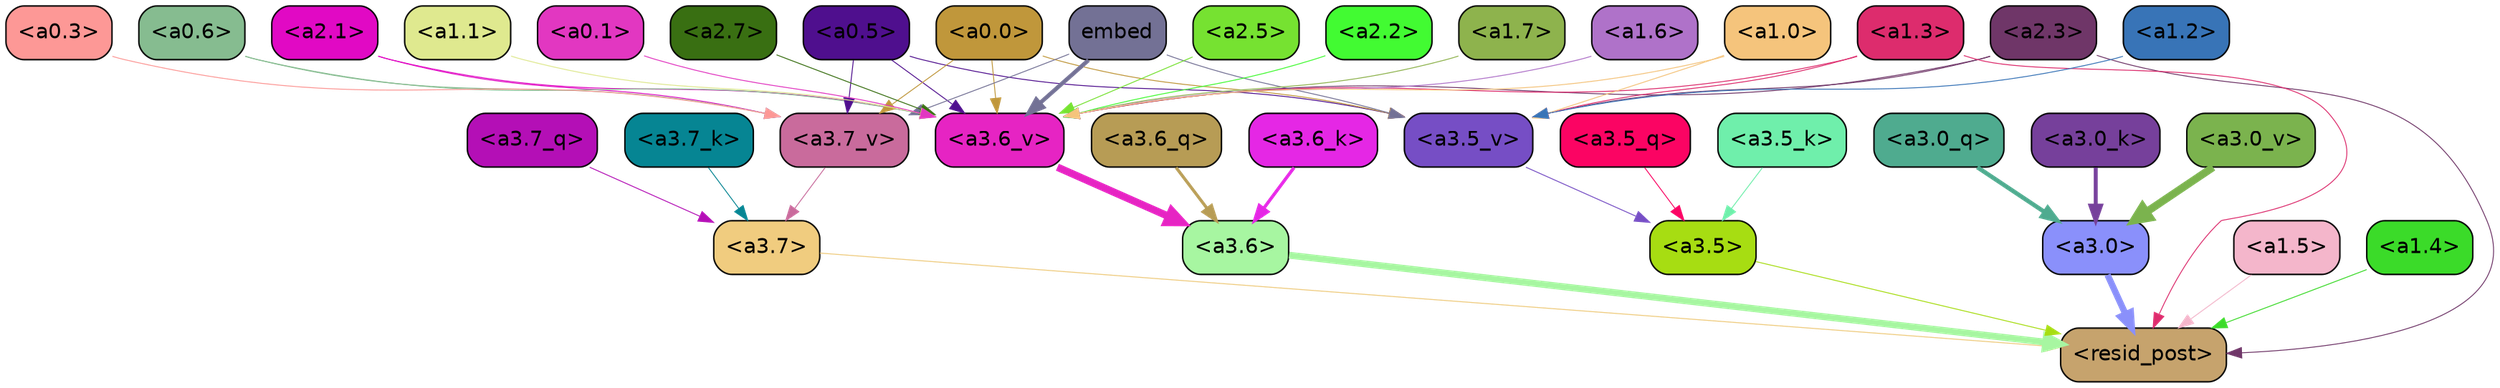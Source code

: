 strict digraph "" {
	graph [bgcolor=transparent,
		layout=dot,
		overlap=false,
		splines=true
	];
	"<a3.7>"	[color=black,
		fillcolor="#f0cc7f",
		fontname=Helvetica,
		shape=box,
		style="filled, rounded"];
	"<resid_post>"	[color=black,
		fillcolor="#c6a36d",
		fontname=Helvetica,
		shape=box,
		style="filled, rounded"];
	"<a3.7>" -> "<resid_post>"	[color="#f0cc7f",
		penwidth=0.6239100098609924];
	"<a3.6>"	[color=black,
		fillcolor="#a7f6a1",
		fontname=Helvetica,
		shape=box,
		style="filled, rounded"];
	"<a3.6>" -> "<resid_post>"	[color="#a7f6a1",
		penwidth=4.569062113761902];
	"<a3.5>"	[color=black,
		fillcolor="#a7dd12",
		fontname=Helvetica,
		shape=box,
		style="filled, rounded"];
	"<a3.5>" -> "<resid_post>"	[color="#a7dd12",
		penwidth=0.6];
	"<a3.0>"	[color=black,
		fillcolor="#8a90fb",
		fontname=Helvetica,
		shape=box,
		style="filled, rounded"];
	"<a3.0>" -> "<resid_post>"	[color="#8a90fb",
		penwidth=4.283544182777405];
	"<a2.3>"	[color=black,
		fillcolor="#6f3668",
		fontname=Helvetica,
		shape=box,
		style="filled, rounded"];
	"<a2.3>" -> "<resid_post>"	[color="#6f3668",
		penwidth=0.6];
	"<a3.6_v>"	[color=black,
		fillcolor="#e624c3",
		fontname=Helvetica,
		shape=box,
		style="filled, rounded"];
	"<a2.3>" -> "<a3.6_v>"	[color="#6f3668",
		penwidth=0.6];
	"<a3.5_v>"	[color=black,
		fillcolor="#764ec5",
		fontname=Helvetica,
		shape=box,
		style="filled, rounded"];
	"<a2.3>" -> "<a3.5_v>"	[color="#6f3668",
		penwidth=0.6];
	"<a1.5>"	[color=black,
		fillcolor="#f4b6cb",
		fontname=Helvetica,
		shape=box,
		style="filled, rounded"];
	"<a1.5>" -> "<resid_post>"	[color="#f4b6cb",
		penwidth=0.6];
	"<a1.4>"	[color=black,
		fillcolor="#3bdb29",
		fontname=Helvetica,
		shape=box,
		style="filled, rounded"];
	"<a1.4>" -> "<resid_post>"	[color="#3bdb29",
		penwidth=0.6];
	"<a1.3>"	[color=black,
		fillcolor="#dd2c6d",
		fontname=Helvetica,
		shape=box,
		style="filled, rounded"];
	"<a1.3>" -> "<resid_post>"	[color="#dd2c6d",
		penwidth=0.6];
	"<a1.3>" -> "<a3.6_v>"	[color="#dd2c6d",
		penwidth=0.6];
	"<a1.3>" -> "<a3.5_v>"	[color="#dd2c6d",
		penwidth=0.6];
	"<a3.7_q>"	[color=black,
		fillcolor="#b40fb6",
		fontname=Helvetica,
		shape=box,
		style="filled, rounded"];
	"<a3.7_q>" -> "<a3.7>"	[color="#b40fb6",
		penwidth=0.6];
	"<a3.6_q>"	[color=black,
		fillcolor="#b79c55",
		fontname=Helvetica,
		shape=box,
		style="filled, rounded"];
	"<a3.6_q>" -> "<a3.6>"	[color="#b79c55",
		penwidth=2.0344843566417694];
	"<a3.5_q>"	[color=black,
		fillcolor="#fb0463",
		fontname=Helvetica,
		shape=box,
		style="filled, rounded"];
	"<a3.5_q>" -> "<a3.5>"	[color="#fb0463",
		penwidth=0.6];
	"<a3.0_q>"	[color=black,
		fillcolor="#4fab8f",
		fontname=Helvetica,
		shape=box,
		style="filled, rounded"];
	"<a3.0_q>" -> "<a3.0>"	[color="#4fab8f",
		penwidth=2.863015294075012];
	"<a3.7_k>"	[color=black,
		fillcolor="#068593",
		fontname=Helvetica,
		shape=box,
		style="filled, rounded"];
	"<a3.7_k>" -> "<a3.7>"	[color="#068593",
		penwidth=0.6];
	"<a3.6_k>"	[color=black,
		fillcolor="#e527e5",
		fontname=Helvetica,
		shape=box,
		style="filled, rounded"];
	"<a3.6_k>" -> "<a3.6>"	[color="#e527e5",
		penwidth=2.1770318150520325];
	"<a3.5_k>"	[color=black,
		fillcolor="#6fefab",
		fontname=Helvetica,
		shape=box,
		style="filled, rounded"];
	"<a3.5_k>" -> "<a3.5>"	[color="#6fefab",
		penwidth=0.6];
	"<a3.0_k>"	[color=black,
		fillcolor="#76409b",
		fontname=Helvetica,
		shape=box,
		style="filled, rounded"];
	"<a3.0_k>" -> "<a3.0>"	[color="#76409b",
		penwidth=2.6323853135108948];
	"<a3.7_v>"	[color=black,
		fillcolor="#c96b9c",
		fontname=Helvetica,
		shape=box,
		style="filled, rounded"];
	"<a3.7_v>" -> "<a3.7>"	[color="#c96b9c",
		penwidth=0.6];
	"<a3.6_v>" -> "<a3.6>"	[color="#e624c3",
		penwidth=4.972373723983765];
	"<a3.5_v>" -> "<a3.5>"	[color="#764ec5",
		penwidth=0.6];
	"<a3.0_v>"	[color=black,
		fillcolor="#7bb34e",
		fontname=Helvetica,
		shape=box,
		style="filled, rounded"];
	"<a3.0_v>" -> "<a3.0>"	[color="#7bb34e",
		penwidth=5.1638524532318115];
	"<a2.1>"	[color=black,
		fillcolor="#e109c4",
		fontname=Helvetica,
		shape=box,
		style="filled, rounded"];
	"<a2.1>" -> "<a3.7_v>"	[color="#e109c4",
		penwidth=0.6];
	"<a2.1>" -> "<a3.6_v>"	[color="#e109c4",
		penwidth=0.6];
	"<a0.6>"	[color=black,
		fillcolor="#86bc90",
		fontname=Helvetica,
		shape=box,
		style="filled, rounded"];
	"<a0.6>" -> "<a3.7_v>"	[color="#86bc90",
		penwidth=0.6];
	"<a0.6>" -> "<a3.6_v>"	[color="#86bc90",
		penwidth=0.6];
	"<a0.5>"	[color=black,
		fillcolor="#4f0f8e",
		fontname=Helvetica,
		shape=box,
		style="filled, rounded"];
	"<a0.5>" -> "<a3.7_v>"	[color="#4f0f8e",
		penwidth=0.6];
	"<a0.5>" -> "<a3.6_v>"	[color="#4f0f8e",
		penwidth=0.6];
	"<a0.5>" -> "<a3.5_v>"	[color="#4f0f8e",
		penwidth=0.6];
	"<a0.3>"	[color=black,
		fillcolor="#fd9896",
		fontname=Helvetica,
		shape=box,
		style="filled, rounded"];
	"<a0.3>" -> "<a3.7_v>"	[color="#fd9896",
		penwidth=0.6];
	"<a0.0>"	[color=black,
		fillcolor="#c0973b",
		fontname=Helvetica,
		shape=box,
		style="filled, rounded"];
	"<a0.0>" -> "<a3.7_v>"	[color="#c0973b",
		penwidth=0.6];
	"<a0.0>" -> "<a3.6_v>"	[color="#c0973b",
		penwidth=0.6];
	"<a0.0>" -> "<a3.5_v>"	[color="#c0973b",
		penwidth=0.6];
	embed	[color=black,
		fillcolor="#737195",
		fontname=Helvetica,
		shape=box,
		style="filled, rounded"];
	embed -> "<a3.7_v>"	[color="#737195",
		penwidth=0.6];
	embed -> "<a3.6_v>"	[color="#737195",
		penwidth=2.7369276881217957];
	embed -> "<a3.5_v>"	[color="#737195",
		penwidth=0.6];
	"<a2.7>"	[color=black,
		fillcolor="#396f12",
		fontname=Helvetica,
		shape=box,
		style="filled, rounded"];
	"<a2.7>" -> "<a3.6_v>"	[color="#396f12",
		penwidth=0.6];
	"<a2.5>"	[color=black,
		fillcolor="#76e231",
		fontname=Helvetica,
		shape=box,
		style="filled, rounded"];
	"<a2.5>" -> "<a3.6_v>"	[color="#76e231",
		penwidth=0.6];
	"<a2.2>"	[color=black,
		fillcolor="#42fb32",
		fontname=Helvetica,
		shape=box,
		style="filled, rounded"];
	"<a2.2>" -> "<a3.6_v>"	[color="#42fb32",
		penwidth=0.6];
	"<a1.7>"	[color=black,
		fillcolor="#8eb34d",
		fontname=Helvetica,
		shape=box,
		style="filled, rounded"];
	"<a1.7>" -> "<a3.6_v>"	[color="#8eb34d",
		penwidth=0.6];
	"<a1.6>"	[color=black,
		fillcolor="#af72c9",
		fontname=Helvetica,
		shape=box,
		style="filled, rounded"];
	"<a1.6>" -> "<a3.6_v>"	[color="#af72c9",
		penwidth=0.6];
	"<a1.1>"	[color=black,
		fillcolor="#dfe98f",
		fontname=Helvetica,
		shape=box,
		style="filled, rounded"];
	"<a1.1>" -> "<a3.6_v>"	[color="#dfe98f",
		penwidth=0.6];
	"<a1.0>"	[color=black,
		fillcolor="#f5c47c",
		fontname=Helvetica,
		shape=box,
		style="filled, rounded"];
	"<a1.0>" -> "<a3.6_v>"	[color="#f5c47c",
		penwidth=0.6];
	"<a1.0>" -> "<a3.5_v>"	[color="#f5c47c",
		penwidth=0.6];
	"<a0.1>"	[color=black,
		fillcolor="#e237c1",
		fontname=Helvetica,
		shape=box,
		style="filled, rounded"];
	"<a0.1>" -> "<a3.6_v>"	[color="#e237c1",
		penwidth=0.6];
	"<a1.2>"	[color=black,
		fillcolor="#3874b7",
		fontname=Helvetica,
		shape=box,
		style="filled, rounded"];
	"<a1.2>" -> "<a3.5_v>"	[color="#3874b7",
		penwidth=0.6];
}
